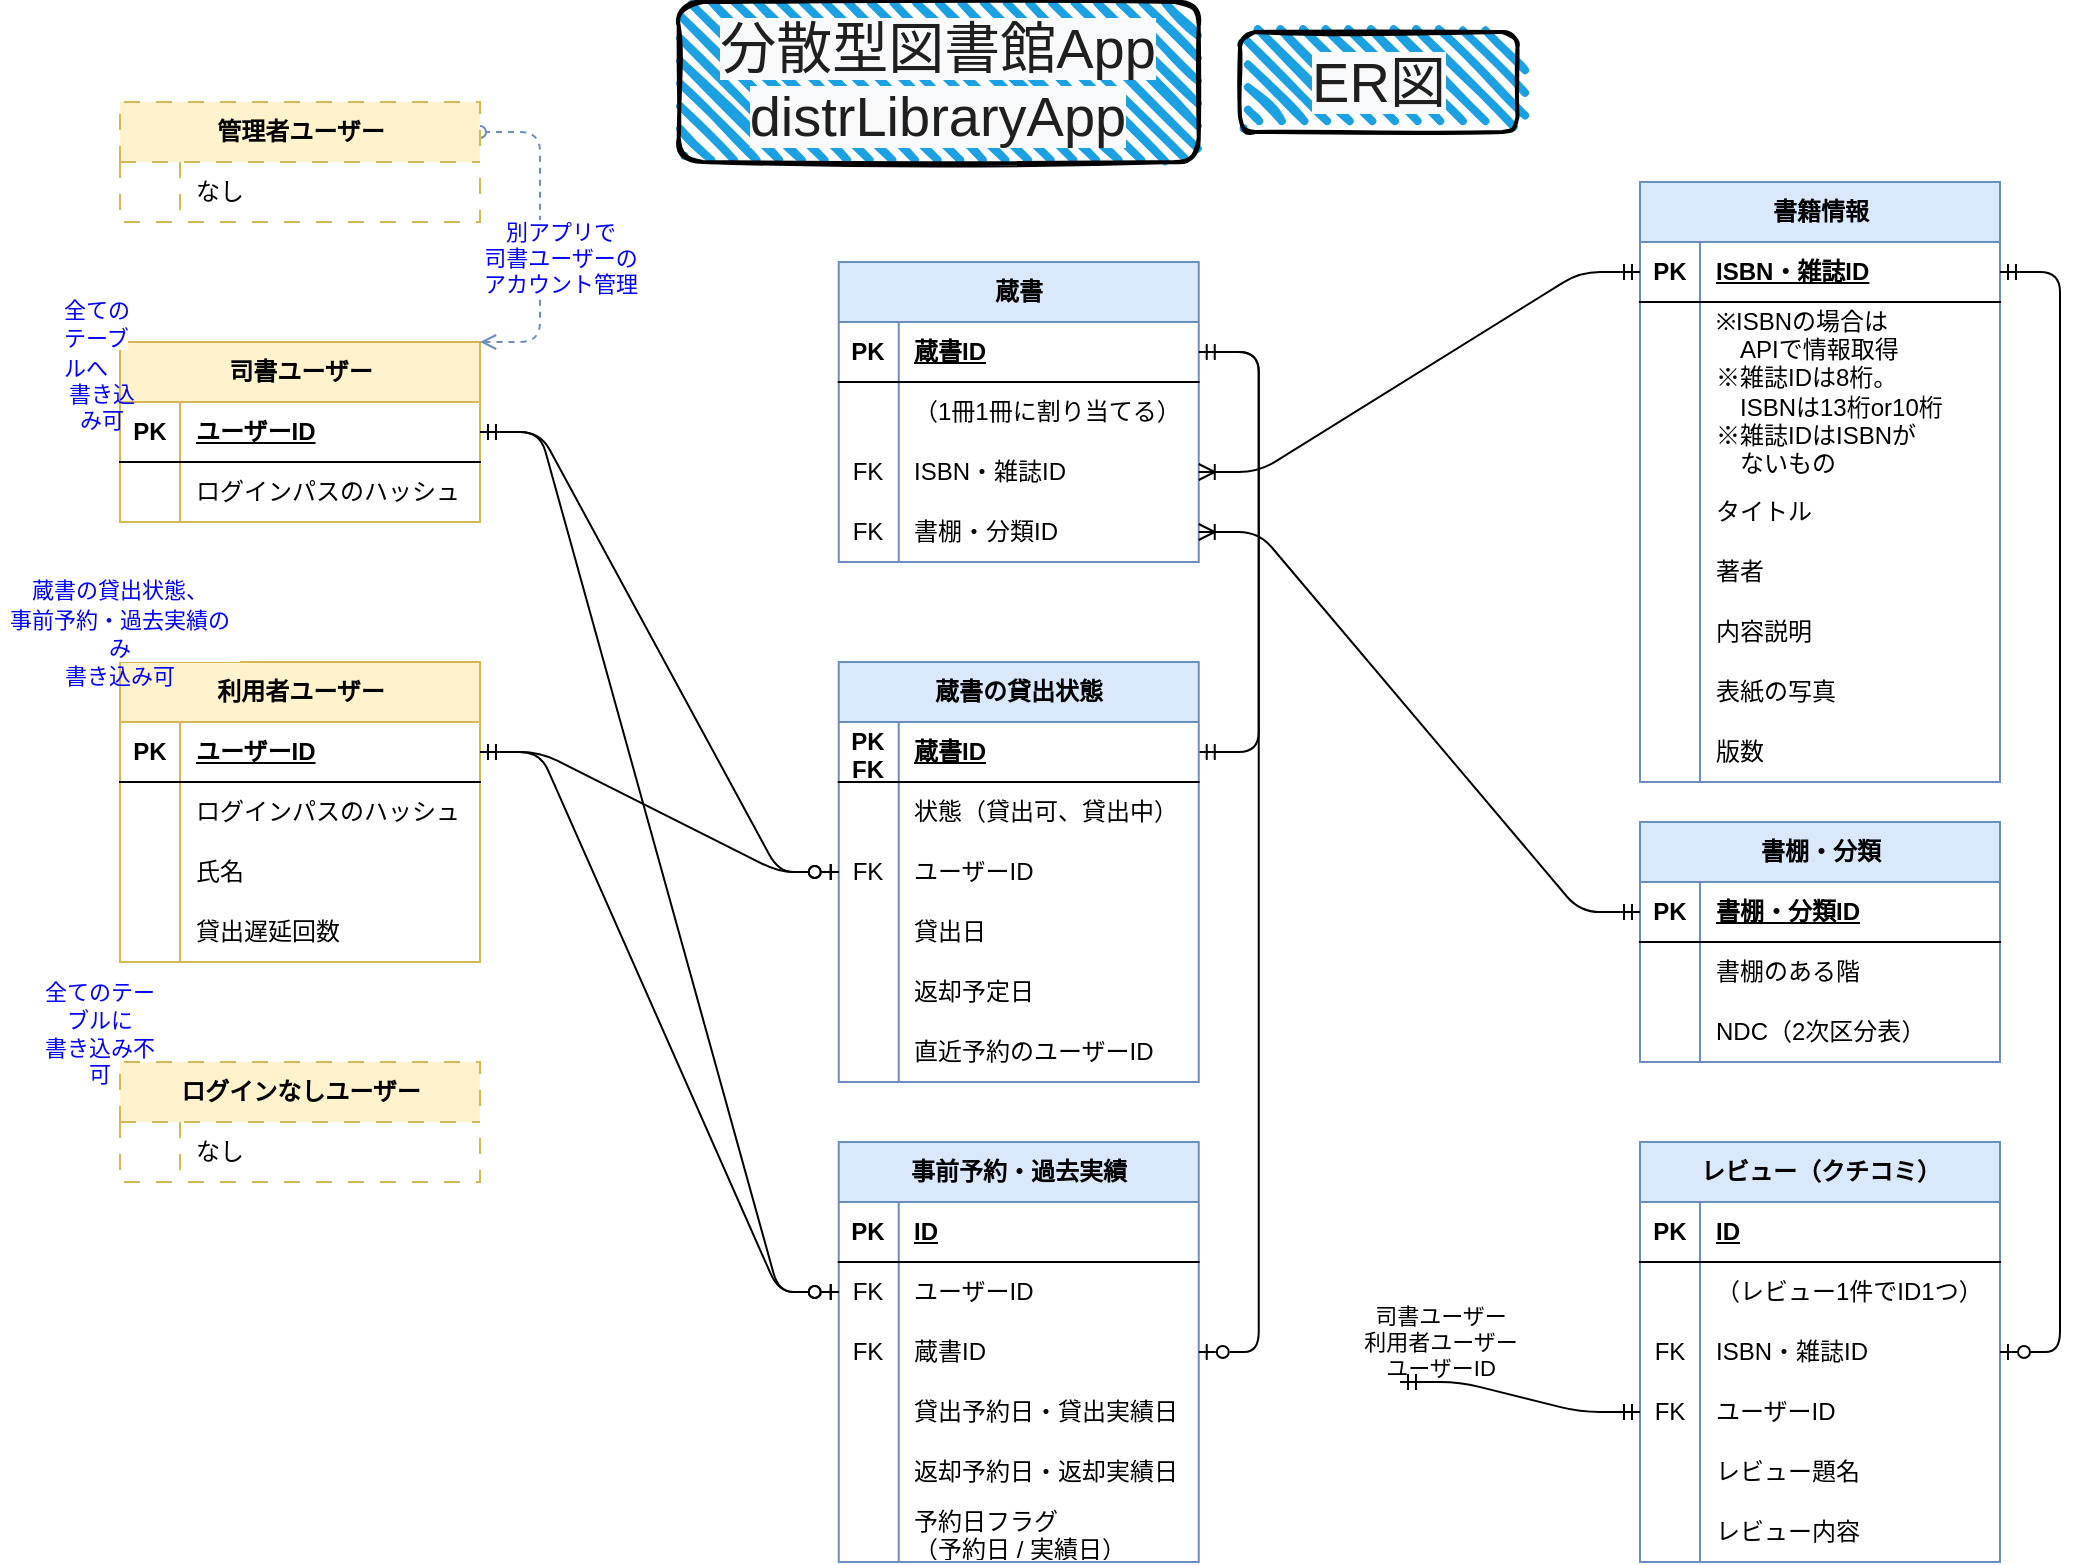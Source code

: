 <mxfile version="26.2.5">
  <diagram id="R2lEEEUBdFMjLlhIrx00" name="Page-1">
    <mxGraphModel grid="1" page="1" gridSize="10" guides="1" tooltips="1" connect="1" arrows="1" fold="1" pageScale="1" pageWidth="1169" pageHeight="827" math="0" shadow="0" extFonts="Permanent Marker^https://fonts.googleapis.com/css?family=Permanent+Marker">
      <root>
        <mxCell id="0" />
        <mxCell id="1" parent="0" />
        <mxCell id="C-vyLk0tnHw3VtMMgP7b-1" value="" style="edgeStyle=entityRelationEdgeStyle;endArrow=ERmandOne;startArrow=ERmandOne;endFill=0;startFill=0;entryX=1;entryY=0.5;entryDx=0;entryDy=0;exitX=1;exitY=0.5;exitDx=0;exitDy=0;" edge="1" parent="1" source="77YYhsw10-Gqk82-uz-k-6" target="_Y7g4FXj0yYsQkiBIo5L-108">
          <mxGeometry width="100" height="100" relative="1" as="geometry">
            <mxPoint x="620" y="400" as="sourcePoint" />
            <mxPoint x="612.37" y="205" as="targetPoint" />
            <Array as="points">
              <mxPoint x="753" y="123.51" />
              <mxPoint x="853" y="40.01" />
              <mxPoint x="853" y="40.01" />
              <mxPoint x="623" y="480" />
              <mxPoint x="623" y="490" />
              <mxPoint x="863" y="40.01" />
              <mxPoint x="793" y="43.51" />
            </Array>
          </mxGeometry>
        </mxCell>
        <mxCell id="_Y7g4FXj0yYsQkiBIo5L-14" value="司書ユーザー" style="shape=table;startSize=30;container=1;collapsible=1;childLayout=tableLayout;fixedRows=1;rowLines=0;fontStyle=1;align=center;resizeLast=1;html=1;fillColor=#fff2cc;strokeColor=#d6b656;" vertex="1" parent="1">
          <mxGeometry x="80" y="200" width="180" height="90" as="geometry" />
        </mxCell>
        <mxCell id="_Y7g4FXj0yYsQkiBIo5L-15" value="" style="shape=tableRow;horizontal=0;startSize=0;swimlaneHead=0;swimlaneBody=0;fillColor=none;collapsible=0;dropTarget=0;points=[[0,0.5],[1,0.5]];portConstraint=eastwest;top=0;left=0;right=0;bottom=1;" vertex="1" parent="_Y7g4FXj0yYsQkiBIo5L-14">
          <mxGeometry y="30" width="180" height="30" as="geometry" />
        </mxCell>
        <mxCell id="_Y7g4FXj0yYsQkiBIo5L-16" value="PK" style="shape=partialRectangle;connectable=0;fillColor=none;top=0;left=0;bottom=0;right=0;fontStyle=1;overflow=hidden;whiteSpace=wrap;html=1;" vertex="1" parent="_Y7g4FXj0yYsQkiBIo5L-15">
          <mxGeometry width="30" height="30" as="geometry">
            <mxRectangle width="30" height="30" as="alternateBounds" />
          </mxGeometry>
        </mxCell>
        <mxCell id="_Y7g4FXj0yYsQkiBIo5L-17" value="ユーザーID" style="shape=partialRectangle;connectable=0;fillColor=none;top=0;left=0;bottom=0;right=0;align=left;spacingLeft=6;fontStyle=5;overflow=hidden;whiteSpace=wrap;html=1;" vertex="1" parent="_Y7g4FXj0yYsQkiBIo5L-15">
          <mxGeometry x="30" width="150" height="30" as="geometry">
            <mxRectangle width="150" height="30" as="alternateBounds" />
          </mxGeometry>
        </mxCell>
        <mxCell id="tmTmyLNm6n83cFQeTP1N-41" value="" style="shape=tableRow;horizontal=0;startSize=0;swimlaneHead=0;swimlaneBody=0;fillColor=none;collapsible=0;dropTarget=0;points=[[0,0.5],[1,0.5]];portConstraint=eastwest;top=0;left=0;right=0;bottom=0;" vertex="1" parent="_Y7g4FXj0yYsQkiBIo5L-14">
          <mxGeometry y="60" width="180" height="30" as="geometry" />
        </mxCell>
        <mxCell id="tmTmyLNm6n83cFQeTP1N-42" value="" style="shape=partialRectangle;connectable=0;fillColor=none;top=0;left=0;bottom=0;right=0;editable=1;overflow=hidden;whiteSpace=wrap;html=1;" vertex="1" parent="tmTmyLNm6n83cFQeTP1N-41">
          <mxGeometry width="30" height="30" as="geometry">
            <mxRectangle width="30" height="30" as="alternateBounds" />
          </mxGeometry>
        </mxCell>
        <mxCell id="tmTmyLNm6n83cFQeTP1N-43" value="ログインパスのハッシュ" style="shape=partialRectangle;connectable=0;fillColor=none;top=0;left=0;bottom=0;right=0;align=left;spacingLeft=6;overflow=hidden;whiteSpace=wrap;html=1;" vertex="1" parent="tmTmyLNm6n83cFQeTP1N-41">
          <mxGeometry x="30" width="150" height="30" as="geometry">
            <mxRectangle width="150" height="30" as="alternateBounds" />
          </mxGeometry>
        </mxCell>
        <mxCell id="_Y7g4FXj0yYsQkiBIo5L-27" value="利用者ユーザー" style="shape=table;startSize=30;container=1;collapsible=1;childLayout=tableLayout;fixedRows=1;rowLines=0;fontStyle=1;align=center;resizeLast=1;html=1;fillColor=#fff2cc;strokeColor=#d6b656;" vertex="1" parent="1">
          <mxGeometry x="80" y="360" width="180" height="150" as="geometry" />
        </mxCell>
        <mxCell id="_Y7g4FXj0yYsQkiBIo5L-28" value="" style="shape=tableRow;horizontal=0;startSize=0;swimlaneHead=0;swimlaneBody=0;fillColor=none;collapsible=0;dropTarget=0;points=[[0,0.5],[1,0.5]];portConstraint=eastwest;top=0;left=0;right=0;bottom=1;" vertex="1" parent="_Y7g4FXj0yYsQkiBIo5L-27">
          <mxGeometry y="30" width="180" height="30" as="geometry" />
        </mxCell>
        <mxCell id="_Y7g4FXj0yYsQkiBIo5L-29" value="PK" style="shape=partialRectangle;connectable=0;fillColor=none;top=0;left=0;bottom=0;right=0;fontStyle=1;overflow=hidden;whiteSpace=wrap;html=1;" vertex="1" parent="_Y7g4FXj0yYsQkiBIo5L-28">
          <mxGeometry width="30" height="30" as="geometry">
            <mxRectangle width="30" height="30" as="alternateBounds" />
          </mxGeometry>
        </mxCell>
        <mxCell id="_Y7g4FXj0yYsQkiBIo5L-30" value="ユーザーID" style="shape=partialRectangle;connectable=0;fillColor=none;top=0;left=0;bottom=0;right=0;align=left;spacingLeft=6;fontStyle=5;overflow=hidden;whiteSpace=wrap;html=1;" vertex="1" parent="_Y7g4FXj0yYsQkiBIo5L-28">
          <mxGeometry x="30" width="150" height="30" as="geometry">
            <mxRectangle width="150" height="30" as="alternateBounds" />
          </mxGeometry>
        </mxCell>
        <mxCell id="tmTmyLNm6n83cFQeTP1N-38" value="" style="shape=tableRow;horizontal=0;startSize=0;swimlaneHead=0;swimlaneBody=0;fillColor=none;collapsible=0;dropTarget=0;points=[[0,0.5],[1,0.5]];portConstraint=eastwest;top=0;left=0;right=0;bottom=0;" vertex="1" parent="_Y7g4FXj0yYsQkiBIo5L-27">
          <mxGeometry y="60" width="180" height="30" as="geometry" />
        </mxCell>
        <mxCell id="tmTmyLNm6n83cFQeTP1N-39" value="" style="shape=partialRectangle;connectable=0;fillColor=none;top=0;left=0;bottom=0;right=0;editable=1;overflow=hidden;whiteSpace=wrap;html=1;" vertex="1" parent="tmTmyLNm6n83cFQeTP1N-38">
          <mxGeometry width="30" height="30" as="geometry">
            <mxRectangle width="30" height="30" as="alternateBounds" />
          </mxGeometry>
        </mxCell>
        <mxCell id="tmTmyLNm6n83cFQeTP1N-40" value="ログインパスのハッシュ" style="shape=partialRectangle;connectable=0;fillColor=none;top=0;left=0;bottom=0;right=0;align=left;spacingLeft=6;overflow=hidden;whiteSpace=wrap;html=1;" vertex="1" parent="tmTmyLNm6n83cFQeTP1N-38">
          <mxGeometry x="30" width="150" height="30" as="geometry">
            <mxRectangle width="150" height="30" as="alternateBounds" />
          </mxGeometry>
        </mxCell>
        <mxCell id="tmTmyLNm6n83cFQeTP1N-7" value="" style="shape=tableRow;horizontal=0;startSize=0;swimlaneHead=0;swimlaneBody=0;fillColor=none;collapsible=0;dropTarget=0;points=[[0,0.5],[1,0.5]];portConstraint=eastwest;top=0;left=0;right=0;bottom=0;" vertex="1" parent="_Y7g4FXj0yYsQkiBIo5L-27">
          <mxGeometry y="90" width="180" height="30" as="geometry" />
        </mxCell>
        <mxCell id="tmTmyLNm6n83cFQeTP1N-8" value="" style="shape=partialRectangle;connectable=0;fillColor=none;top=0;left=0;bottom=0;right=0;editable=1;overflow=hidden;whiteSpace=wrap;html=1;" vertex="1" parent="tmTmyLNm6n83cFQeTP1N-7">
          <mxGeometry width="30" height="30" as="geometry">
            <mxRectangle width="30" height="30" as="alternateBounds" />
          </mxGeometry>
        </mxCell>
        <mxCell id="tmTmyLNm6n83cFQeTP1N-9" value="氏名" style="shape=partialRectangle;connectable=0;fillColor=none;top=0;left=0;bottom=0;right=0;align=left;spacingLeft=6;overflow=hidden;whiteSpace=wrap;html=1;" vertex="1" parent="tmTmyLNm6n83cFQeTP1N-7">
          <mxGeometry x="30" width="150" height="30" as="geometry">
            <mxRectangle width="150" height="30" as="alternateBounds" />
          </mxGeometry>
        </mxCell>
        <mxCell id="37neNCJ6atSjVwGChZos-13" value="" style="shape=tableRow;horizontal=0;startSize=0;swimlaneHead=0;swimlaneBody=0;fillColor=none;collapsible=0;dropTarget=0;points=[[0,0.5],[1,0.5]];portConstraint=eastwest;top=0;left=0;right=0;bottom=0;" vertex="1" parent="_Y7g4FXj0yYsQkiBIo5L-27">
          <mxGeometry y="120" width="180" height="30" as="geometry" />
        </mxCell>
        <mxCell id="37neNCJ6atSjVwGChZos-14" value="" style="shape=partialRectangle;connectable=0;fillColor=none;top=0;left=0;bottom=0;right=0;editable=1;overflow=hidden;whiteSpace=wrap;html=1;" vertex="1" parent="37neNCJ6atSjVwGChZos-13">
          <mxGeometry width="30" height="30" as="geometry">
            <mxRectangle width="30" height="30" as="alternateBounds" />
          </mxGeometry>
        </mxCell>
        <mxCell id="37neNCJ6atSjVwGChZos-15" value="貸出遅延回数" style="shape=partialRectangle;connectable=0;fillColor=none;top=0;left=0;bottom=0;right=0;align=left;spacingLeft=6;overflow=hidden;whiteSpace=wrap;html=1;" vertex="1" parent="37neNCJ6atSjVwGChZos-13">
          <mxGeometry x="30" width="150" height="30" as="geometry">
            <mxRectangle width="150" height="30" as="alternateBounds" />
          </mxGeometry>
        </mxCell>
        <mxCell id="_Y7g4FXj0yYsQkiBIo5L-53" value="&lt;span style=&quot;background-color: light-dark(rgb(248, 249, 250), rgb(22, 23, 24)); color: light-dark(rgb(31, 31, 31), rgb(210, 210, 210)); font-family: inherit; font-size: 28px; text-align: left;&quot;&gt;分散型図書館App&lt;/span&gt;&lt;div&gt;&lt;span style=&quot;background-color: light-dark(rgb(248, 249, 250), rgb(22, 23, 24)); color: light-dark(rgb(31, 31, 31), rgb(210, 210, 210)); font-family: inherit; font-size: 28px; text-align: left;&quot;&gt;distrLibraryApp&lt;/span&gt;&lt;/div&gt;" style="rounded=1;whiteSpace=wrap;html=1;strokeWidth=2;fillWeight=4;hachureGap=8;hachureAngle=45;fillColor=#1ba1e2;sketch=1;" vertex="1" parent="1">
          <mxGeometry x="359.37" y="30" width="260" height="80" as="geometry" />
        </mxCell>
        <mxCell id="_Y7g4FXj0yYsQkiBIo5L-68" value="事前予約・過去実績" style="shape=table;startSize=30;container=1;collapsible=1;childLayout=tableLayout;fixedRows=1;rowLines=0;fontStyle=1;align=center;resizeLast=1;html=1;fillColor=#dae8fc;strokeColor=#6c8ebf;" vertex="1" parent="1">
          <mxGeometry x="439.37" y="600" width="180" height="210" as="geometry" />
        </mxCell>
        <mxCell id="_Y7g4FXj0yYsQkiBIo5L-69" value="" style="shape=tableRow;horizontal=0;startSize=0;swimlaneHead=0;swimlaneBody=0;fillColor=none;collapsible=0;dropTarget=0;points=[[0,0.5],[1,0.5]];portConstraint=eastwest;top=0;left=0;right=0;bottom=1;" vertex="1" parent="_Y7g4FXj0yYsQkiBIo5L-68">
          <mxGeometry y="30" width="180" height="30" as="geometry" />
        </mxCell>
        <mxCell id="_Y7g4FXj0yYsQkiBIo5L-70" value="&lt;div&gt;PK&lt;/div&gt;" style="shape=partialRectangle;connectable=0;fillColor=none;top=0;left=0;bottom=0;right=0;fontStyle=1;overflow=hidden;whiteSpace=wrap;html=1;" vertex="1" parent="_Y7g4FXj0yYsQkiBIo5L-69">
          <mxGeometry width="30" height="30" as="geometry">
            <mxRectangle width="30" height="30" as="alternateBounds" />
          </mxGeometry>
        </mxCell>
        <mxCell id="_Y7g4FXj0yYsQkiBIo5L-71" value="ID" style="shape=partialRectangle;connectable=0;fillColor=none;top=0;left=0;bottom=0;right=0;align=left;spacingLeft=6;fontStyle=5;overflow=hidden;whiteSpace=wrap;html=1;" vertex="1" parent="_Y7g4FXj0yYsQkiBIo5L-69">
          <mxGeometry x="30" width="150" height="30" as="geometry">
            <mxRectangle width="150" height="30" as="alternateBounds" />
          </mxGeometry>
        </mxCell>
        <mxCell id="_Y7g4FXj0yYsQkiBIo5L-72" value="" style="shape=tableRow;horizontal=0;startSize=0;swimlaneHead=0;swimlaneBody=0;fillColor=none;collapsible=0;dropTarget=0;points=[[0,0.5],[1,0.5]];portConstraint=eastwest;top=0;left=0;right=0;bottom=0;" vertex="1" parent="_Y7g4FXj0yYsQkiBIo5L-68">
          <mxGeometry y="60" width="180" height="30" as="geometry" />
        </mxCell>
        <mxCell id="_Y7g4FXj0yYsQkiBIo5L-73" value="FK" style="shape=partialRectangle;connectable=0;fillColor=none;top=0;left=0;bottom=0;right=0;editable=1;overflow=hidden;whiteSpace=wrap;html=1;" vertex="1" parent="_Y7g4FXj0yYsQkiBIo5L-72">
          <mxGeometry width="30" height="30" as="geometry">
            <mxRectangle width="30" height="30" as="alternateBounds" />
          </mxGeometry>
        </mxCell>
        <mxCell id="_Y7g4FXj0yYsQkiBIo5L-74" value="ユーザーID" style="shape=partialRectangle;connectable=0;fillColor=none;top=0;left=0;bottom=0;right=0;align=left;spacingLeft=6;overflow=hidden;whiteSpace=wrap;html=1;" vertex="1" parent="_Y7g4FXj0yYsQkiBIo5L-72">
          <mxGeometry x="30" width="150" height="30" as="geometry">
            <mxRectangle width="150" height="30" as="alternateBounds" />
          </mxGeometry>
        </mxCell>
        <mxCell id="_Y7g4FXj0yYsQkiBIo5L-75" value="" style="shape=tableRow;horizontal=0;startSize=0;swimlaneHead=0;swimlaneBody=0;fillColor=none;collapsible=0;dropTarget=0;points=[[0,0.5],[1,0.5]];portConstraint=eastwest;top=0;left=0;right=0;bottom=0;" vertex="1" parent="_Y7g4FXj0yYsQkiBIo5L-68">
          <mxGeometry y="90" width="180" height="30" as="geometry" />
        </mxCell>
        <mxCell id="_Y7g4FXj0yYsQkiBIo5L-76" value="FK" style="shape=partialRectangle;connectable=0;fillColor=none;top=0;left=0;bottom=0;right=0;editable=1;overflow=hidden;whiteSpace=wrap;html=1;" vertex="1" parent="_Y7g4FXj0yYsQkiBIo5L-75">
          <mxGeometry width="30" height="30" as="geometry">
            <mxRectangle width="30" height="30" as="alternateBounds" />
          </mxGeometry>
        </mxCell>
        <mxCell id="_Y7g4FXj0yYsQkiBIo5L-77" value="&lt;span style=&quot;&quot;&gt;蔵書ID&lt;/span&gt;" style="shape=partialRectangle;connectable=0;fillColor=none;top=0;left=0;bottom=0;right=0;align=left;spacingLeft=6;overflow=hidden;whiteSpace=wrap;html=1;fontStyle=0" vertex="1" parent="_Y7g4FXj0yYsQkiBIo5L-75">
          <mxGeometry x="30" width="150" height="30" as="geometry">
            <mxRectangle width="150" height="30" as="alternateBounds" />
          </mxGeometry>
        </mxCell>
        <mxCell id="_Y7g4FXj0yYsQkiBIo5L-78" value="" style="shape=tableRow;horizontal=0;startSize=0;swimlaneHead=0;swimlaneBody=0;fillColor=none;collapsible=0;dropTarget=0;points=[[0,0.5],[1,0.5]];portConstraint=eastwest;top=0;left=0;right=0;bottom=0;" vertex="1" parent="_Y7g4FXj0yYsQkiBIo5L-68">
          <mxGeometry y="120" width="180" height="30" as="geometry" />
        </mxCell>
        <mxCell id="_Y7g4FXj0yYsQkiBIo5L-79" value="" style="shape=partialRectangle;connectable=0;fillColor=none;top=0;left=0;bottom=0;right=0;editable=1;overflow=hidden;whiteSpace=wrap;html=1;" vertex="1" parent="_Y7g4FXj0yYsQkiBIo5L-78">
          <mxGeometry width="30" height="30" as="geometry">
            <mxRectangle width="30" height="30" as="alternateBounds" />
          </mxGeometry>
        </mxCell>
        <mxCell id="_Y7g4FXj0yYsQkiBIo5L-80" value="貸出予約日・貸出実績日" style="shape=partialRectangle;connectable=0;fillColor=none;top=0;left=0;bottom=0;right=0;align=left;spacingLeft=6;overflow=hidden;whiteSpace=wrap;html=1;" vertex="1" parent="_Y7g4FXj0yYsQkiBIo5L-78">
          <mxGeometry x="30" width="150" height="30" as="geometry">
            <mxRectangle width="150" height="30" as="alternateBounds" />
          </mxGeometry>
        </mxCell>
        <mxCell id="PmFUGxe7xrV8HjwGPxnn-1" value="" style="shape=tableRow;horizontal=0;startSize=0;swimlaneHead=0;swimlaneBody=0;fillColor=none;collapsible=0;dropTarget=0;points=[[0,0.5],[1,0.5]];portConstraint=eastwest;top=0;left=0;right=0;bottom=0;" vertex="1" parent="_Y7g4FXj0yYsQkiBIo5L-68">
          <mxGeometry y="150" width="180" height="30" as="geometry" />
        </mxCell>
        <mxCell id="PmFUGxe7xrV8HjwGPxnn-2" value="" style="shape=partialRectangle;connectable=0;fillColor=none;top=0;left=0;bottom=0;right=0;editable=1;overflow=hidden;whiteSpace=wrap;html=1;" vertex="1" parent="PmFUGxe7xrV8HjwGPxnn-1">
          <mxGeometry width="30" height="30" as="geometry">
            <mxRectangle width="30" height="30" as="alternateBounds" />
          </mxGeometry>
        </mxCell>
        <mxCell id="PmFUGxe7xrV8HjwGPxnn-3" value="返却予約日・返却実績日" style="shape=partialRectangle;connectable=0;fillColor=none;top=0;left=0;bottom=0;right=0;align=left;spacingLeft=6;overflow=hidden;whiteSpace=wrap;html=1;" vertex="1" parent="PmFUGxe7xrV8HjwGPxnn-1">
          <mxGeometry x="30" width="150" height="30" as="geometry">
            <mxRectangle width="150" height="30" as="alternateBounds" />
          </mxGeometry>
        </mxCell>
        <mxCell id="PmFUGxe7xrV8HjwGPxnn-4" value="" style="shape=tableRow;horizontal=0;startSize=0;swimlaneHead=0;swimlaneBody=0;fillColor=none;collapsible=0;dropTarget=0;points=[[0,0.5],[1,0.5]];portConstraint=eastwest;top=0;left=0;right=0;bottom=0;" vertex="1" parent="_Y7g4FXj0yYsQkiBIo5L-68">
          <mxGeometry y="180" width="180" height="30" as="geometry" />
        </mxCell>
        <mxCell id="PmFUGxe7xrV8HjwGPxnn-5" value="" style="shape=partialRectangle;connectable=0;fillColor=none;top=0;left=0;bottom=0;right=0;editable=1;overflow=hidden;whiteSpace=wrap;html=1;" vertex="1" parent="PmFUGxe7xrV8HjwGPxnn-4">
          <mxGeometry width="30" height="30" as="geometry">
            <mxRectangle width="30" height="30" as="alternateBounds" />
          </mxGeometry>
        </mxCell>
        <mxCell id="PmFUGxe7xrV8HjwGPxnn-6" value="予約日フラグ&lt;div&gt;（予約日 / 実績日）&lt;/div&gt;" style="shape=partialRectangle;connectable=0;fillColor=none;top=0;left=0;bottom=0;right=0;align=left;spacingLeft=6;overflow=hidden;whiteSpace=wrap;html=1;" vertex="1" parent="PmFUGxe7xrV8HjwGPxnn-4">
          <mxGeometry x="30" width="150" height="30" as="geometry">
            <mxRectangle width="150" height="30" as="alternateBounds" />
          </mxGeometry>
        </mxCell>
        <mxCell id="_Y7g4FXj0yYsQkiBIo5L-81" value="書籍情報" style="shape=table;startSize=30;container=1;collapsible=1;childLayout=tableLayout;fixedRows=1;rowLines=0;fontStyle=1;align=center;resizeLast=1;html=1;fillColor=#dae8fc;strokeColor=#6c8ebf;" vertex="1" parent="1">
          <mxGeometry x="840" y="120" width="180" height="300" as="geometry" />
        </mxCell>
        <mxCell id="_Y7g4FXj0yYsQkiBIo5L-82" value="" style="shape=tableRow;horizontal=0;startSize=0;swimlaneHead=0;swimlaneBody=0;fillColor=none;collapsible=0;dropTarget=0;points=[[0,0.5],[1,0.5]];portConstraint=eastwest;top=0;left=0;right=0;bottom=1;" vertex="1" parent="_Y7g4FXj0yYsQkiBIo5L-81">
          <mxGeometry y="30" width="180" height="30" as="geometry" />
        </mxCell>
        <mxCell id="_Y7g4FXj0yYsQkiBIo5L-83" value="PK" style="shape=partialRectangle;connectable=0;fillColor=none;top=0;left=0;bottom=0;right=0;fontStyle=1;overflow=hidden;whiteSpace=wrap;html=1;" vertex="1" parent="_Y7g4FXj0yYsQkiBIo5L-82">
          <mxGeometry width="30" height="30" as="geometry">
            <mxRectangle width="30" height="30" as="alternateBounds" />
          </mxGeometry>
        </mxCell>
        <mxCell id="_Y7g4FXj0yYsQkiBIo5L-84" value="&lt;span style=&quot;&quot;&gt;ISBN・雑誌ID&lt;/span&gt;" style="shape=partialRectangle;connectable=0;fillColor=none;top=0;left=0;bottom=0;right=0;align=left;spacingLeft=6;fontStyle=5;overflow=hidden;whiteSpace=wrap;html=1;" vertex="1" parent="_Y7g4FXj0yYsQkiBIo5L-82">
          <mxGeometry x="30" width="150" height="30" as="geometry">
            <mxRectangle width="150" height="30" as="alternateBounds" />
          </mxGeometry>
        </mxCell>
        <mxCell id="_Y7g4FXj0yYsQkiBIo5L-85" value="" style="shape=tableRow;horizontal=0;startSize=0;swimlaneHead=0;swimlaneBody=0;fillColor=none;collapsible=0;dropTarget=0;points=[[0,0.5],[1,0.5]];portConstraint=eastwest;top=0;left=0;right=0;bottom=0;" vertex="1" parent="_Y7g4FXj0yYsQkiBIo5L-81">
          <mxGeometry y="60" width="180" height="90" as="geometry" />
        </mxCell>
        <mxCell id="_Y7g4FXj0yYsQkiBIo5L-86" value="" style="shape=partialRectangle;connectable=0;fillColor=none;top=0;left=0;bottom=0;right=0;editable=1;overflow=hidden;whiteSpace=wrap;html=1;" vertex="1" parent="_Y7g4FXj0yYsQkiBIo5L-85">
          <mxGeometry width="30" height="90" as="geometry">
            <mxRectangle width="30" height="90" as="alternateBounds" />
          </mxGeometry>
        </mxCell>
        <mxCell id="_Y7g4FXj0yYsQkiBIo5L-87" value="※ISBNの場合は&lt;div&gt;　APIで情報取得&lt;/div&gt;&lt;div&gt;※雑誌IDは8桁。&lt;/div&gt;&lt;div&gt;　ISBNは13桁or10桁&lt;/div&gt;&lt;div&gt;※雑誌IDはISBNが&lt;/div&gt;&lt;div&gt;　ないもの&lt;/div&gt;" style="shape=partialRectangle;connectable=0;fillColor=none;top=0;left=0;bottom=0;right=0;align=left;spacingLeft=6;overflow=hidden;whiteSpace=wrap;html=1;" vertex="1" parent="_Y7g4FXj0yYsQkiBIo5L-85">
          <mxGeometry x="30" width="150" height="90" as="geometry">
            <mxRectangle width="150" height="90" as="alternateBounds" />
          </mxGeometry>
        </mxCell>
        <mxCell id="8o_5aNnY9Rnic8Xg4Isd-3" value="" style="shape=tableRow;horizontal=0;startSize=0;swimlaneHead=0;swimlaneBody=0;fillColor=none;collapsible=0;dropTarget=0;points=[[0,0.5],[1,0.5]];portConstraint=eastwest;top=0;left=0;right=0;bottom=0;" vertex="1" parent="_Y7g4FXj0yYsQkiBIo5L-81">
          <mxGeometry y="150" width="180" height="30" as="geometry" />
        </mxCell>
        <mxCell id="8o_5aNnY9Rnic8Xg4Isd-4" value="" style="shape=partialRectangle;connectable=0;fillColor=none;top=0;left=0;bottom=0;right=0;editable=1;overflow=hidden;whiteSpace=wrap;html=1;" vertex="1" parent="8o_5aNnY9Rnic8Xg4Isd-3">
          <mxGeometry width="30" height="30" as="geometry">
            <mxRectangle width="30" height="30" as="alternateBounds" />
          </mxGeometry>
        </mxCell>
        <mxCell id="8o_5aNnY9Rnic8Xg4Isd-5" value="タイトル" style="shape=partialRectangle;connectable=0;fillColor=none;top=0;left=0;bottom=0;right=0;align=left;spacingLeft=6;overflow=hidden;whiteSpace=wrap;html=1;" vertex="1" parent="8o_5aNnY9Rnic8Xg4Isd-3">
          <mxGeometry x="30" width="150" height="30" as="geometry">
            <mxRectangle width="150" height="30" as="alternateBounds" />
          </mxGeometry>
        </mxCell>
        <mxCell id="8o_5aNnY9Rnic8Xg4Isd-6" value="" style="shape=tableRow;horizontal=0;startSize=0;swimlaneHead=0;swimlaneBody=0;fillColor=none;collapsible=0;dropTarget=0;points=[[0,0.5],[1,0.5]];portConstraint=eastwest;top=0;left=0;right=0;bottom=0;" vertex="1" parent="_Y7g4FXj0yYsQkiBIo5L-81">
          <mxGeometry y="180" width="180" height="30" as="geometry" />
        </mxCell>
        <mxCell id="8o_5aNnY9Rnic8Xg4Isd-7" value="" style="shape=partialRectangle;connectable=0;fillColor=none;top=0;left=0;bottom=0;right=0;editable=1;overflow=hidden;whiteSpace=wrap;html=1;" vertex="1" parent="8o_5aNnY9Rnic8Xg4Isd-6">
          <mxGeometry width="30" height="30" as="geometry">
            <mxRectangle width="30" height="30" as="alternateBounds" />
          </mxGeometry>
        </mxCell>
        <mxCell id="8o_5aNnY9Rnic8Xg4Isd-8" value="著者" style="shape=partialRectangle;connectable=0;fillColor=none;top=0;left=0;bottom=0;right=0;align=left;spacingLeft=6;overflow=hidden;whiteSpace=wrap;html=1;" vertex="1" parent="8o_5aNnY9Rnic8Xg4Isd-6">
          <mxGeometry x="30" width="150" height="30" as="geometry">
            <mxRectangle width="150" height="30" as="alternateBounds" />
          </mxGeometry>
        </mxCell>
        <mxCell id="8o_5aNnY9Rnic8Xg4Isd-9" value="" style="shape=tableRow;horizontal=0;startSize=0;swimlaneHead=0;swimlaneBody=0;fillColor=none;collapsible=0;dropTarget=0;points=[[0,0.5],[1,0.5]];portConstraint=eastwest;top=0;left=0;right=0;bottom=0;" vertex="1" parent="_Y7g4FXj0yYsQkiBIo5L-81">
          <mxGeometry y="210" width="180" height="30" as="geometry" />
        </mxCell>
        <mxCell id="8o_5aNnY9Rnic8Xg4Isd-10" value="" style="shape=partialRectangle;connectable=0;fillColor=none;top=0;left=0;bottom=0;right=0;editable=1;overflow=hidden;whiteSpace=wrap;html=1;" vertex="1" parent="8o_5aNnY9Rnic8Xg4Isd-9">
          <mxGeometry width="30" height="30" as="geometry">
            <mxRectangle width="30" height="30" as="alternateBounds" />
          </mxGeometry>
        </mxCell>
        <mxCell id="8o_5aNnY9Rnic8Xg4Isd-11" value="内容説明" style="shape=partialRectangle;connectable=0;fillColor=none;top=0;left=0;bottom=0;right=0;align=left;spacingLeft=6;overflow=hidden;whiteSpace=wrap;html=1;" vertex="1" parent="8o_5aNnY9Rnic8Xg4Isd-9">
          <mxGeometry x="30" width="150" height="30" as="geometry">
            <mxRectangle width="150" height="30" as="alternateBounds" />
          </mxGeometry>
        </mxCell>
        <mxCell id="8o_5aNnY9Rnic8Xg4Isd-12" value="" style="shape=tableRow;horizontal=0;startSize=0;swimlaneHead=0;swimlaneBody=0;fillColor=none;collapsible=0;dropTarget=0;points=[[0,0.5],[1,0.5]];portConstraint=eastwest;top=0;left=0;right=0;bottom=0;" vertex="1" parent="_Y7g4FXj0yYsQkiBIo5L-81">
          <mxGeometry y="240" width="180" height="30" as="geometry" />
        </mxCell>
        <mxCell id="8o_5aNnY9Rnic8Xg4Isd-13" value="" style="shape=partialRectangle;connectable=0;fillColor=none;top=0;left=0;bottom=0;right=0;editable=1;overflow=hidden;whiteSpace=wrap;html=1;" vertex="1" parent="8o_5aNnY9Rnic8Xg4Isd-12">
          <mxGeometry width="30" height="30" as="geometry">
            <mxRectangle width="30" height="30" as="alternateBounds" />
          </mxGeometry>
        </mxCell>
        <mxCell id="8o_5aNnY9Rnic8Xg4Isd-14" value="表紙の写真" style="shape=partialRectangle;connectable=0;fillColor=none;top=0;left=0;bottom=0;right=0;align=left;spacingLeft=6;overflow=hidden;whiteSpace=wrap;html=1;" vertex="1" parent="8o_5aNnY9Rnic8Xg4Isd-12">
          <mxGeometry x="30" width="150" height="30" as="geometry">
            <mxRectangle width="150" height="30" as="alternateBounds" />
          </mxGeometry>
        </mxCell>
        <mxCell id="8o_5aNnY9Rnic8Xg4Isd-39" value="" style="shape=tableRow;horizontal=0;startSize=0;swimlaneHead=0;swimlaneBody=0;fillColor=none;collapsible=0;dropTarget=0;points=[[0,0.5],[1,0.5]];portConstraint=eastwest;top=0;left=0;right=0;bottom=0;" vertex="1" parent="_Y7g4FXj0yYsQkiBIo5L-81">
          <mxGeometry y="270" width="180" height="30" as="geometry" />
        </mxCell>
        <mxCell id="8o_5aNnY9Rnic8Xg4Isd-40" value="" style="shape=partialRectangle;connectable=0;fillColor=none;top=0;left=0;bottom=0;right=0;editable=1;overflow=hidden;whiteSpace=wrap;html=1;" vertex="1" parent="8o_5aNnY9Rnic8Xg4Isd-39">
          <mxGeometry width="30" height="30" as="geometry">
            <mxRectangle width="30" height="30" as="alternateBounds" />
          </mxGeometry>
        </mxCell>
        <mxCell id="8o_5aNnY9Rnic8Xg4Isd-41" value="版数" style="shape=partialRectangle;connectable=0;fillColor=none;top=0;left=0;bottom=0;right=0;align=left;spacingLeft=6;overflow=hidden;whiteSpace=wrap;html=1;" vertex="1" parent="8o_5aNnY9Rnic8Xg4Isd-39">
          <mxGeometry x="30" width="150" height="30" as="geometry">
            <mxRectangle width="150" height="30" as="alternateBounds" />
          </mxGeometry>
        </mxCell>
        <mxCell id="_Y7g4FXj0yYsQkiBIo5L-107" value="蔵書" style="shape=table;startSize=30;container=1;collapsible=1;childLayout=tableLayout;fixedRows=1;rowLines=0;fontStyle=1;align=center;resizeLast=1;html=1;fillColor=#dae8fc;strokeColor=#6c8ebf;" vertex="1" parent="1">
          <mxGeometry x="439.37" y="160" width="180" height="150" as="geometry" />
        </mxCell>
        <mxCell id="_Y7g4FXj0yYsQkiBIo5L-108" value="" style="shape=tableRow;horizontal=0;startSize=0;swimlaneHead=0;swimlaneBody=0;fillColor=none;collapsible=0;dropTarget=0;points=[[0,0.5],[1,0.5]];portConstraint=eastwest;top=0;left=0;right=0;bottom=1;" vertex="1" parent="_Y7g4FXj0yYsQkiBIo5L-107">
          <mxGeometry y="30" width="180" height="30" as="geometry" />
        </mxCell>
        <mxCell id="_Y7g4FXj0yYsQkiBIo5L-109" value="PK" style="shape=partialRectangle;connectable=0;fillColor=none;top=0;left=0;bottom=0;right=0;fontStyle=1;overflow=hidden;whiteSpace=wrap;html=1;" vertex="1" parent="_Y7g4FXj0yYsQkiBIo5L-108">
          <mxGeometry width="30" height="30" as="geometry">
            <mxRectangle width="30" height="30" as="alternateBounds" />
          </mxGeometry>
        </mxCell>
        <mxCell id="_Y7g4FXj0yYsQkiBIo5L-110" value="蔵書ID" style="shape=partialRectangle;connectable=0;fillColor=none;top=0;left=0;bottom=0;right=0;align=left;spacingLeft=6;fontStyle=5;overflow=hidden;whiteSpace=wrap;html=1;" vertex="1" parent="_Y7g4FXj0yYsQkiBIo5L-108">
          <mxGeometry x="30" width="150" height="30" as="geometry">
            <mxRectangle width="150" height="30" as="alternateBounds" />
          </mxGeometry>
        </mxCell>
        <mxCell id="77YYhsw10-Gqk82-uz-k-21" value="" style="shape=tableRow;horizontal=0;startSize=0;swimlaneHead=0;swimlaneBody=0;fillColor=none;collapsible=0;dropTarget=0;points=[[0,0.5],[1,0.5]];portConstraint=eastwest;top=0;left=0;right=0;bottom=0;" vertex="1" parent="_Y7g4FXj0yYsQkiBIo5L-107">
          <mxGeometry y="60" width="180" height="30" as="geometry" />
        </mxCell>
        <mxCell id="77YYhsw10-Gqk82-uz-k-22" value="" style="shape=partialRectangle;connectable=0;fillColor=none;top=0;left=0;bottom=0;right=0;editable=1;overflow=hidden;whiteSpace=wrap;html=1;" vertex="1" parent="77YYhsw10-Gqk82-uz-k-21">
          <mxGeometry width="30" height="30" as="geometry">
            <mxRectangle width="30" height="30" as="alternateBounds" />
          </mxGeometry>
        </mxCell>
        <mxCell id="77YYhsw10-Gqk82-uz-k-23" value="（1冊1冊に割り当てる）" style="shape=partialRectangle;connectable=0;fillColor=none;top=0;left=0;bottom=0;right=0;align=left;spacingLeft=6;overflow=hidden;whiteSpace=wrap;html=1;" vertex="1" parent="77YYhsw10-Gqk82-uz-k-21">
          <mxGeometry x="30" width="150" height="30" as="geometry">
            <mxRectangle width="150" height="30" as="alternateBounds" />
          </mxGeometry>
        </mxCell>
        <mxCell id="_Y7g4FXj0yYsQkiBIo5L-111" value="" style="shape=tableRow;horizontal=0;startSize=0;swimlaneHead=0;swimlaneBody=0;fillColor=none;collapsible=0;dropTarget=0;points=[[0,0.5],[1,0.5]];portConstraint=eastwest;top=0;left=0;right=0;bottom=0;" vertex="1" parent="_Y7g4FXj0yYsQkiBIo5L-107">
          <mxGeometry y="90" width="180" height="30" as="geometry" />
        </mxCell>
        <mxCell id="_Y7g4FXj0yYsQkiBIo5L-112" value="FK" style="shape=partialRectangle;connectable=0;fillColor=none;top=0;left=0;bottom=0;right=0;editable=1;overflow=hidden;whiteSpace=wrap;html=1;" vertex="1" parent="_Y7g4FXj0yYsQkiBIo5L-111">
          <mxGeometry width="30" height="30" as="geometry">
            <mxRectangle width="30" height="30" as="alternateBounds" />
          </mxGeometry>
        </mxCell>
        <mxCell id="_Y7g4FXj0yYsQkiBIo5L-113" value="ISBN・雑誌ID" style="shape=partialRectangle;connectable=0;fillColor=none;top=0;left=0;bottom=0;right=0;align=left;spacingLeft=6;overflow=hidden;whiteSpace=wrap;html=1;" vertex="1" parent="_Y7g4FXj0yYsQkiBIo5L-111">
          <mxGeometry x="30" width="150" height="30" as="geometry">
            <mxRectangle width="150" height="30" as="alternateBounds" />
          </mxGeometry>
        </mxCell>
        <mxCell id="77YYhsw10-Gqk82-uz-k-2" value="" style="shape=tableRow;horizontal=0;startSize=0;swimlaneHead=0;swimlaneBody=0;fillColor=none;collapsible=0;dropTarget=0;points=[[0,0.5],[1,0.5]];portConstraint=eastwest;top=0;left=0;right=0;bottom=0;" vertex="1" parent="_Y7g4FXj0yYsQkiBIo5L-107">
          <mxGeometry y="120" width="180" height="30" as="geometry" />
        </mxCell>
        <mxCell id="77YYhsw10-Gqk82-uz-k-3" value="FK" style="shape=partialRectangle;connectable=0;fillColor=none;top=0;left=0;bottom=0;right=0;editable=1;overflow=hidden;whiteSpace=wrap;html=1;" vertex="1" parent="77YYhsw10-Gqk82-uz-k-2">
          <mxGeometry width="30" height="30" as="geometry">
            <mxRectangle width="30" height="30" as="alternateBounds" />
          </mxGeometry>
        </mxCell>
        <mxCell id="77YYhsw10-Gqk82-uz-k-4" value="書棚・分類ID" style="shape=partialRectangle;connectable=0;fillColor=none;top=0;left=0;bottom=0;right=0;align=left;spacingLeft=6;overflow=hidden;whiteSpace=wrap;html=1;" vertex="1" parent="77YYhsw10-Gqk82-uz-k-2">
          <mxGeometry x="30" width="150" height="30" as="geometry">
            <mxRectangle width="150" height="30" as="alternateBounds" />
          </mxGeometry>
        </mxCell>
        <mxCell id="tmTmyLNm6n83cFQeTP1N-28" value="" style="edgeStyle=entityRelationEdgeStyle;endArrow=oval;startArrow=open;endFill=0;startFill=0;fillColor=#dae8fc;strokeColor=#6c8ebf;dashed=1;entryX=1;entryY=0.25;entryDx=0;entryDy=0;" edge="1" parent="1" target="8o_5aNnY9Rnic8Xg4Isd-32">
          <mxGeometry width="100" height="100" relative="1" as="geometry">
            <mxPoint x="260" y="200" as="sourcePoint" />
            <mxPoint x="320" y="90" as="targetPoint" />
            <Array as="points">
              <mxPoint x="-118.56" y="236.49" />
              <mxPoint x="-158.56" y="316.49" />
              <mxPoint x="150" y="150" />
              <mxPoint x="150" y="160" />
            </Array>
          </mxGeometry>
        </mxCell>
        <mxCell id="tmTmyLNm6n83cFQeTP1N-29" value="&lt;div&gt;別アプリで&lt;/div&gt;&lt;div&gt;司書ユーザーの&lt;/div&gt;アカウント管理" style="edgeLabel;html=1;align=center;verticalAlign=middle;resizable=0;points=[];fontColor=#0000FF;" vertex="1" connectable="0" parent="tmTmyLNm6n83cFQeTP1N-28">
          <mxGeometry x="-0.119" y="-3" relative="1" as="geometry">
            <mxPoint x="7" as="offset" />
          </mxGeometry>
        </mxCell>
        <mxCell id="tmTmyLNm6n83cFQeTP1N-62" value="&lt;span style=&quot;background-color: light-dark(rgb(248, 249, 250), rgb(22, 23, 24)); color: light-dark(rgb(31, 31, 31), rgb(210, 210, 210)); font-family: inherit; font-size: 28px; text-align: left;&quot;&gt;ER図&lt;/span&gt;" style="rounded=1;whiteSpace=wrap;html=1;strokeWidth=2;fillWeight=4;hachureGap=8;hachureAngle=45;fillColor=#1ba1e2;sketch=1;" vertex="1" parent="1">
          <mxGeometry x="640" y="45" width="138.75" height="50" as="geometry" />
        </mxCell>
        <mxCell id="77YYhsw10-Gqk82-uz-k-5" value="蔵書の貸出状態" style="shape=table;startSize=30;container=1;collapsible=1;childLayout=tableLayout;fixedRows=1;rowLines=0;fontStyle=1;align=center;resizeLast=1;html=1;fillColor=#dae8fc;strokeColor=#6c8ebf;" vertex="1" parent="1">
          <mxGeometry x="439.37" y="360" width="180" height="210" as="geometry" />
        </mxCell>
        <mxCell id="77YYhsw10-Gqk82-uz-k-6" value="" style="shape=tableRow;horizontal=0;startSize=0;swimlaneHead=0;swimlaneBody=0;fillColor=none;collapsible=0;dropTarget=0;points=[[0,0.5],[1,0.5]];portConstraint=eastwest;top=0;left=0;right=0;bottom=1;" vertex="1" parent="77YYhsw10-Gqk82-uz-k-5">
          <mxGeometry y="30" width="180" height="30" as="geometry" />
        </mxCell>
        <mxCell id="77YYhsw10-Gqk82-uz-k-7" value="&lt;div&gt;PK&lt;/div&gt;&lt;div&gt;FK&lt;/div&gt;" style="shape=partialRectangle;connectable=0;fillColor=none;top=0;left=0;bottom=0;right=0;fontStyle=1;overflow=hidden;whiteSpace=wrap;html=1;" vertex="1" parent="77YYhsw10-Gqk82-uz-k-6">
          <mxGeometry width="30" height="30" as="geometry">
            <mxRectangle width="30" height="30" as="alternateBounds" />
          </mxGeometry>
        </mxCell>
        <mxCell id="77YYhsw10-Gqk82-uz-k-8" value="蔵書ID" style="shape=partialRectangle;connectable=0;fillColor=none;top=0;left=0;bottom=0;right=0;align=left;spacingLeft=6;fontStyle=5;overflow=hidden;whiteSpace=wrap;html=1;" vertex="1" parent="77YYhsw10-Gqk82-uz-k-6">
          <mxGeometry x="30" width="150" height="30" as="geometry">
            <mxRectangle width="150" height="30" as="alternateBounds" />
          </mxGeometry>
        </mxCell>
        <mxCell id="ZGrm1AKoCZtrhc1p-q93-52" value="" style="shape=tableRow;horizontal=0;startSize=0;swimlaneHead=0;swimlaneBody=0;fillColor=none;collapsible=0;dropTarget=0;points=[[0,0.5],[1,0.5]];portConstraint=eastwest;top=0;left=0;right=0;bottom=0;" vertex="1" parent="77YYhsw10-Gqk82-uz-k-5">
          <mxGeometry y="60" width="180" height="30" as="geometry" />
        </mxCell>
        <mxCell id="ZGrm1AKoCZtrhc1p-q93-53" value="" style="shape=partialRectangle;connectable=0;fillColor=none;top=0;left=0;bottom=0;right=0;editable=1;overflow=hidden;whiteSpace=wrap;html=1;" vertex="1" parent="ZGrm1AKoCZtrhc1p-q93-52">
          <mxGeometry width="30" height="30" as="geometry">
            <mxRectangle width="30" height="30" as="alternateBounds" />
          </mxGeometry>
        </mxCell>
        <mxCell id="ZGrm1AKoCZtrhc1p-q93-54" value="状態（貸出可、貸出中）" style="shape=partialRectangle;connectable=0;fillColor=none;top=0;left=0;bottom=0;right=0;align=left;spacingLeft=6;overflow=hidden;whiteSpace=wrap;html=1;" vertex="1" parent="ZGrm1AKoCZtrhc1p-q93-52">
          <mxGeometry x="30" width="150" height="30" as="geometry">
            <mxRectangle width="150" height="30" as="alternateBounds" />
          </mxGeometry>
        </mxCell>
        <mxCell id="ZGrm1AKoCZtrhc1p-q93-55" value="" style="shape=tableRow;horizontal=0;startSize=0;swimlaneHead=0;swimlaneBody=0;fillColor=none;collapsible=0;dropTarget=0;points=[[0,0.5],[1,0.5]];portConstraint=eastwest;top=0;left=0;right=0;bottom=0;" vertex="1" parent="77YYhsw10-Gqk82-uz-k-5">
          <mxGeometry y="90" width="180" height="30" as="geometry" />
        </mxCell>
        <mxCell id="ZGrm1AKoCZtrhc1p-q93-56" value="FK" style="shape=partialRectangle;connectable=0;fillColor=none;top=0;left=0;bottom=0;right=0;editable=1;overflow=hidden;whiteSpace=wrap;html=1;" vertex="1" parent="ZGrm1AKoCZtrhc1p-q93-55">
          <mxGeometry width="30" height="30" as="geometry">
            <mxRectangle width="30" height="30" as="alternateBounds" />
          </mxGeometry>
        </mxCell>
        <mxCell id="ZGrm1AKoCZtrhc1p-q93-57" value="ユーザーID" style="shape=partialRectangle;connectable=0;fillColor=none;top=0;left=0;bottom=0;right=0;align=left;spacingLeft=6;overflow=hidden;whiteSpace=wrap;html=1;" vertex="1" parent="ZGrm1AKoCZtrhc1p-q93-55">
          <mxGeometry x="30" width="150" height="30" as="geometry">
            <mxRectangle width="150" height="30" as="alternateBounds" />
          </mxGeometry>
        </mxCell>
        <mxCell id="ZGrm1AKoCZtrhc1p-q93-58" value="" style="shape=tableRow;horizontal=0;startSize=0;swimlaneHead=0;swimlaneBody=0;fillColor=none;collapsible=0;dropTarget=0;points=[[0,0.5],[1,0.5]];portConstraint=eastwest;top=0;left=0;right=0;bottom=0;" vertex="1" parent="77YYhsw10-Gqk82-uz-k-5">
          <mxGeometry y="120" width="180" height="30" as="geometry" />
        </mxCell>
        <mxCell id="ZGrm1AKoCZtrhc1p-q93-59" value="" style="shape=partialRectangle;connectable=0;fillColor=none;top=0;left=0;bottom=0;right=0;editable=1;overflow=hidden;whiteSpace=wrap;html=1;" vertex="1" parent="ZGrm1AKoCZtrhc1p-q93-58">
          <mxGeometry width="30" height="30" as="geometry">
            <mxRectangle width="30" height="30" as="alternateBounds" />
          </mxGeometry>
        </mxCell>
        <mxCell id="ZGrm1AKoCZtrhc1p-q93-60" value="貸出日" style="shape=partialRectangle;connectable=0;fillColor=none;top=0;left=0;bottom=0;right=0;align=left;spacingLeft=6;overflow=hidden;whiteSpace=wrap;html=1;" vertex="1" parent="ZGrm1AKoCZtrhc1p-q93-58">
          <mxGeometry x="30" width="150" height="30" as="geometry">
            <mxRectangle width="150" height="30" as="alternateBounds" />
          </mxGeometry>
        </mxCell>
        <mxCell id="77YYhsw10-Gqk82-uz-k-9" value="" style="shape=tableRow;horizontal=0;startSize=0;swimlaneHead=0;swimlaneBody=0;fillColor=none;collapsible=0;dropTarget=0;points=[[0,0.5],[1,0.5]];portConstraint=eastwest;top=0;left=0;right=0;bottom=0;" vertex="1" parent="77YYhsw10-Gqk82-uz-k-5">
          <mxGeometry y="150" width="180" height="30" as="geometry" />
        </mxCell>
        <mxCell id="77YYhsw10-Gqk82-uz-k-10" value="" style="shape=partialRectangle;connectable=0;fillColor=none;top=0;left=0;bottom=0;right=0;editable=1;overflow=hidden;whiteSpace=wrap;html=1;" vertex="1" parent="77YYhsw10-Gqk82-uz-k-9">
          <mxGeometry width="30" height="30" as="geometry">
            <mxRectangle width="30" height="30" as="alternateBounds" />
          </mxGeometry>
        </mxCell>
        <mxCell id="77YYhsw10-Gqk82-uz-k-11" value="返却予定日" style="shape=partialRectangle;connectable=0;fillColor=none;top=0;left=0;bottom=0;right=0;align=left;spacingLeft=6;overflow=hidden;whiteSpace=wrap;html=1;" vertex="1" parent="77YYhsw10-Gqk82-uz-k-9">
          <mxGeometry x="30" width="150" height="30" as="geometry">
            <mxRectangle width="150" height="30" as="alternateBounds" />
          </mxGeometry>
        </mxCell>
        <mxCell id="ZGrm1AKoCZtrhc1p-q93-70" value="" style="shape=tableRow;horizontal=0;startSize=0;swimlaneHead=0;swimlaneBody=0;fillColor=none;collapsible=0;dropTarget=0;points=[[0,0.5],[1,0.5]];portConstraint=eastwest;top=0;left=0;right=0;bottom=0;" vertex="1" parent="77YYhsw10-Gqk82-uz-k-5">
          <mxGeometry y="180" width="180" height="30" as="geometry" />
        </mxCell>
        <mxCell id="ZGrm1AKoCZtrhc1p-q93-71" value="" style="shape=partialRectangle;connectable=0;fillColor=none;top=0;left=0;bottom=0;right=0;editable=1;overflow=hidden;whiteSpace=wrap;html=1;" vertex="1" parent="ZGrm1AKoCZtrhc1p-q93-70">
          <mxGeometry width="30" height="30" as="geometry">
            <mxRectangle width="30" height="30" as="alternateBounds" />
          </mxGeometry>
        </mxCell>
        <mxCell id="ZGrm1AKoCZtrhc1p-q93-72" value="直近予約のユーザーID" style="shape=partialRectangle;connectable=0;fillColor=none;top=0;left=0;bottom=0;right=0;align=left;spacingLeft=6;overflow=hidden;whiteSpace=wrap;html=1;" vertex="1" parent="ZGrm1AKoCZtrhc1p-q93-70">
          <mxGeometry x="30" width="150" height="30" as="geometry">
            <mxRectangle width="150" height="30" as="alternateBounds" />
          </mxGeometry>
        </mxCell>
        <mxCell id="ZGrm1AKoCZtrhc1p-q93-1" value="レビュー（クチコミ）" style="shape=table;startSize=30;container=1;collapsible=1;childLayout=tableLayout;fixedRows=1;rowLines=0;fontStyle=1;align=center;resizeLast=1;html=1;fillColor=#dae8fc;strokeColor=#6c8ebf;" vertex="1" parent="1">
          <mxGeometry x="840" y="600" width="180" height="210" as="geometry" />
        </mxCell>
        <mxCell id="ZGrm1AKoCZtrhc1p-q93-2" value="" style="shape=tableRow;horizontal=0;startSize=0;swimlaneHead=0;swimlaneBody=0;fillColor=none;collapsible=0;dropTarget=0;points=[[0,0.5],[1,0.5]];portConstraint=eastwest;top=0;left=0;right=0;bottom=1;" vertex="1" parent="ZGrm1AKoCZtrhc1p-q93-1">
          <mxGeometry y="30" width="180" height="30" as="geometry" />
        </mxCell>
        <mxCell id="ZGrm1AKoCZtrhc1p-q93-3" value="PK" style="shape=partialRectangle;connectable=0;fillColor=none;top=0;left=0;bottom=0;right=0;fontStyle=1;overflow=hidden;whiteSpace=wrap;html=1;" vertex="1" parent="ZGrm1AKoCZtrhc1p-q93-2">
          <mxGeometry width="30" height="30" as="geometry">
            <mxRectangle width="30" height="30" as="alternateBounds" />
          </mxGeometry>
        </mxCell>
        <mxCell id="ZGrm1AKoCZtrhc1p-q93-4" value="ID" style="shape=partialRectangle;connectable=0;fillColor=none;top=0;left=0;bottom=0;right=0;align=left;spacingLeft=6;fontStyle=5;overflow=hidden;whiteSpace=wrap;html=1;" vertex="1" parent="ZGrm1AKoCZtrhc1p-q93-2">
          <mxGeometry x="30" width="150" height="30" as="geometry">
            <mxRectangle width="150" height="30" as="alternateBounds" />
          </mxGeometry>
        </mxCell>
        <mxCell id="ZGrm1AKoCZtrhc1p-q93-64" value="" style="shape=tableRow;horizontal=0;startSize=0;swimlaneHead=0;swimlaneBody=0;fillColor=none;collapsible=0;dropTarget=0;points=[[0,0.5],[1,0.5]];portConstraint=eastwest;top=0;left=0;right=0;bottom=0;" vertex="1" parent="ZGrm1AKoCZtrhc1p-q93-1">
          <mxGeometry y="60" width="180" height="30" as="geometry" />
        </mxCell>
        <mxCell id="ZGrm1AKoCZtrhc1p-q93-65" value="" style="shape=partialRectangle;connectable=0;fillColor=none;top=0;left=0;bottom=0;right=0;editable=1;overflow=hidden;whiteSpace=wrap;html=1;" vertex="1" parent="ZGrm1AKoCZtrhc1p-q93-64">
          <mxGeometry width="30" height="30" as="geometry">
            <mxRectangle width="30" height="30" as="alternateBounds" />
          </mxGeometry>
        </mxCell>
        <mxCell id="ZGrm1AKoCZtrhc1p-q93-66" value="（レビュー1件でID1つ）" style="shape=partialRectangle;connectable=0;fillColor=none;top=0;left=0;bottom=0;right=0;align=left;spacingLeft=6;overflow=hidden;whiteSpace=wrap;html=1;" vertex="1" parent="ZGrm1AKoCZtrhc1p-q93-64">
          <mxGeometry x="30" width="150" height="30" as="geometry">
            <mxRectangle width="150" height="30" as="alternateBounds" />
          </mxGeometry>
        </mxCell>
        <mxCell id="ZGrm1AKoCZtrhc1p-q93-61" value="" style="shape=tableRow;horizontal=0;startSize=0;swimlaneHead=0;swimlaneBody=0;fillColor=none;collapsible=0;dropTarget=0;points=[[0,0.5],[1,0.5]];portConstraint=eastwest;top=0;left=0;right=0;bottom=0;" vertex="1" parent="ZGrm1AKoCZtrhc1p-q93-1">
          <mxGeometry y="90" width="180" height="30" as="geometry" />
        </mxCell>
        <mxCell id="ZGrm1AKoCZtrhc1p-q93-62" value="FK" style="shape=partialRectangle;connectable=0;fillColor=none;top=0;left=0;bottom=0;right=0;editable=1;overflow=hidden;whiteSpace=wrap;html=1;" vertex="1" parent="ZGrm1AKoCZtrhc1p-q93-61">
          <mxGeometry width="30" height="30" as="geometry">
            <mxRectangle width="30" height="30" as="alternateBounds" />
          </mxGeometry>
        </mxCell>
        <mxCell id="ZGrm1AKoCZtrhc1p-q93-63" value="ISBN・雑誌ID" style="shape=partialRectangle;connectable=0;fillColor=none;top=0;left=0;bottom=0;right=0;align=left;spacingLeft=6;overflow=hidden;whiteSpace=wrap;html=1;" vertex="1" parent="ZGrm1AKoCZtrhc1p-q93-61">
          <mxGeometry x="30" width="150" height="30" as="geometry">
            <mxRectangle width="150" height="30" as="alternateBounds" />
          </mxGeometry>
        </mxCell>
        <mxCell id="ZGrm1AKoCZtrhc1p-q93-8" value="" style="shape=tableRow;horizontal=0;startSize=0;swimlaneHead=0;swimlaneBody=0;fillColor=none;collapsible=0;dropTarget=0;points=[[0,0.5],[1,0.5]];portConstraint=eastwest;top=0;left=0;right=0;bottom=0;" vertex="1" parent="ZGrm1AKoCZtrhc1p-q93-1">
          <mxGeometry y="120" width="180" height="30" as="geometry" />
        </mxCell>
        <mxCell id="ZGrm1AKoCZtrhc1p-q93-9" value="FK" style="shape=partialRectangle;connectable=0;fillColor=none;top=0;left=0;bottom=0;right=0;editable=1;overflow=hidden;whiteSpace=wrap;html=1;" vertex="1" parent="ZGrm1AKoCZtrhc1p-q93-8">
          <mxGeometry width="30" height="30" as="geometry">
            <mxRectangle width="30" height="30" as="alternateBounds" />
          </mxGeometry>
        </mxCell>
        <mxCell id="ZGrm1AKoCZtrhc1p-q93-10" value="ユーザーID" style="shape=partialRectangle;connectable=0;fillColor=none;top=0;left=0;bottom=0;right=0;align=left;spacingLeft=6;overflow=hidden;whiteSpace=wrap;html=1;" vertex="1" parent="ZGrm1AKoCZtrhc1p-q93-8">
          <mxGeometry x="30" width="150" height="30" as="geometry">
            <mxRectangle width="150" height="30" as="alternateBounds" />
          </mxGeometry>
        </mxCell>
        <mxCell id="ZGrm1AKoCZtrhc1p-q93-11" value="" style="shape=tableRow;horizontal=0;startSize=0;swimlaneHead=0;swimlaneBody=0;fillColor=none;collapsible=0;dropTarget=0;points=[[0,0.5],[1,0.5]];portConstraint=eastwest;top=0;left=0;right=0;bottom=0;" vertex="1" parent="ZGrm1AKoCZtrhc1p-q93-1">
          <mxGeometry y="150" width="180" height="30" as="geometry" />
        </mxCell>
        <mxCell id="ZGrm1AKoCZtrhc1p-q93-12" value="" style="shape=partialRectangle;connectable=0;fillColor=none;top=0;left=0;bottom=0;right=0;editable=1;overflow=hidden;whiteSpace=wrap;html=1;" vertex="1" parent="ZGrm1AKoCZtrhc1p-q93-11">
          <mxGeometry width="30" height="30" as="geometry">
            <mxRectangle width="30" height="30" as="alternateBounds" />
          </mxGeometry>
        </mxCell>
        <mxCell id="ZGrm1AKoCZtrhc1p-q93-13" value="レビュー題名" style="shape=partialRectangle;connectable=0;fillColor=none;top=0;left=0;bottom=0;right=0;align=left;spacingLeft=6;overflow=hidden;whiteSpace=wrap;html=1;" vertex="1" parent="ZGrm1AKoCZtrhc1p-q93-11">
          <mxGeometry x="30" width="150" height="30" as="geometry">
            <mxRectangle width="150" height="30" as="alternateBounds" />
          </mxGeometry>
        </mxCell>
        <mxCell id="ZGrm1AKoCZtrhc1p-q93-14" value="" style="shape=tableRow;horizontal=0;startSize=0;swimlaneHead=0;swimlaneBody=0;fillColor=none;collapsible=0;dropTarget=0;points=[[0,0.5],[1,0.5]];portConstraint=eastwest;top=0;left=0;right=0;bottom=0;" vertex="1" parent="ZGrm1AKoCZtrhc1p-q93-1">
          <mxGeometry y="180" width="180" height="30" as="geometry" />
        </mxCell>
        <mxCell id="ZGrm1AKoCZtrhc1p-q93-15" value="" style="shape=partialRectangle;connectable=0;fillColor=none;top=0;left=0;bottom=0;right=0;editable=1;overflow=hidden;whiteSpace=wrap;html=1;" vertex="1" parent="ZGrm1AKoCZtrhc1p-q93-14">
          <mxGeometry width="30" height="30" as="geometry">
            <mxRectangle width="30" height="30" as="alternateBounds" />
          </mxGeometry>
        </mxCell>
        <mxCell id="ZGrm1AKoCZtrhc1p-q93-16" value="レビュー内容" style="shape=partialRectangle;connectable=0;fillColor=none;top=0;left=0;bottom=0;right=0;align=left;spacingLeft=6;overflow=hidden;whiteSpace=wrap;html=1;" vertex="1" parent="ZGrm1AKoCZtrhc1p-q93-14">
          <mxGeometry x="30" width="150" height="30" as="geometry">
            <mxRectangle width="150" height="30" as="alternateBounds" />
          </mxGeometry>
        </mxCell>
        <mxCell id="ZGrm1AKoCZtrhc1p-q93-74" value="&lt;span style=&quot;color: rgb(0, 0, 255); font-size: 11px; text-wrap-mode: nowrap; background-color: rgb(255, 255, 255);&quot;&gt;蔵書の貸出状態、&lt;/span&gt;&lt;div&gt;&lt;span style=&quot;color: rgb(0, 0, 255); font-size: 11px; text-wrap-mode: nowrap; background-color: rgb(255, 255, 255);&quot;&gt;事前予約・過去実績のみ&lt;/span&gt;&lt;div style=&quot;color: rgb(0, 0, 255); font-size: 11px; text-wrap-mode: nowrap;&quot;&gt;書き込み可&lt;/div&gt;&lt;/div&gt;" style="text;html=1;align=center;verticalAlign=middle;whiteSpace=wrap;rounded=0;fillColor=default;" vertex="1" parent="1">
          <mxGeometry x="20" y="330" width="120" height="30" as="geometry" />
        </mxCell>
        <mxCell id="ZGrm1AKoCZtrhc1p-q93-75" value="&lt;span style=&quot;color: rgb(0, 0, 255); font-size: 11px; text-align: center; text-wrap-mode: nowrap; background-color: rgb(255, 255, 255);&quot;&gt;全てのテーブルへ&lt;/span&gt;&lt;div style=&quot;color: rgb(0, 0, 255); font-size: 11px; text-align: center; text-wrap-mode: nowrap;&quot;&gt;書き込み可&lt;/div&gt;" style="text;whiteSpace=wrap;html=1;" vertex="1" parent="1">
          <mxGeometry x="50" y="170" width="40" height="24" as="geometry" />
        </mxCell>
        <mxCell id="ZGrm1AKoCZtrhc1p-q93-81" value="" style="edgeStyle=entityRelationEdgeStyle;endArrow=ERzeroToOne;startArrow=none;endFill=0;startFill=0;entryX=1;entryY=0.5;entryDx=0;entryDy=0;exitX=1;exitY=0.5;exitDx=0;exitDy=0;" edge="1" parent="1" source="_Y7g4FXj0yYsQkiBIo5L-108" target="_Y7g4FXj0yYsQkiBIo5L-75">
          <mxGeometry width="100" height="100" relative="1" as="geometry">
            <mxPoint x="650" y="200" as="sourcePoint" />
            <mxPoint x="710" y="700" as="targetPoint" />
            <Array as="points">
              <mxPoint x="814" y="38.51" />
              <mxPoint x="884" y="35.01" />
              <mxPoint x="644" y="485" />
              <mxPoint x="700" y="440" />
              <mxPoint x="700" y="660" />
              <mxPoint x="710" y="440" />
              <mxPoint x="644" y="475" />
              <mxPoint x="874" y="35.01" />
              <mxPoint x="874" y="35.01" />
              <mxPoint x="774" y="118.51" />
            </Array>
          </mxGeometry>
        </mxCell>
        <mxCell id="ZGrm1AKoCZtrhc1p-q93-82" value="" style="edgeStyle=entityRelationEdgeStyle;endArrow=ERzeroToOne;startArrow=ERmandOne;endFill=0;startFill=0;exitX=1;exitY=0.5;exitDx=0;exitDy=0;entryX=0;entryY=0.5;entryDx=0;entryDy=0;" edge="1" parent="1" source="_Y7g4FXj0yYsQkiBIo5L-15" target="ZGrm1AKoCZtrhc1p-q93-55">
          <mxGeometry width="100" height="100" relative="1" as="geometry">
            <mxPoint x="219" y="224" as="sourcePoint" />
            <mxPoint x="440" y="494" as="targetPoint" />
            <Array as="points">
              <mxPoint x="370" y="314.5" />
              <mxPoint x="330" y="394.5" />
            </Array>
          </mxGeometry>
        </mxCell>
        <mxCell id="ZGrm1AKoCZtrhc1p-q93-83" value="" style="edgeStyle=entityRelationEdgeStyle;endArrow=ERzeroToOne;startArrow=ERmandOne;endFill=0;startFill=0;entryX=0;entryY=0.5;entryDx=0;entryDy=0;exitX=1;exitY=0.5;exitDx=0;exitDy=0;" edge="1" parent="1" source="_Y7g4FXj0yYsQkiBIo5L-28" target="ZGrm1AKoCZtrhc1p-q93-55">
          <mxGeometry width="100" height="100" relative="1" as="geometry">
            <mxPoint x="290" y="410" as="sourcePoint" />
            <mxPoint x="450" y="504" as="targetPoint" />
            <Array as="points">
              <mxPoint x="380" y="324.5" />
              <mxPoint x="340" y="404.5" />
            </Array>
          </mxGeometry>
        </mxCell>
        <mxCell id="ZGrm1AKoCZtrhc1p-q93-84" value="" style="edgeStyle=entityRelationEdgeStyle;endArrow=ERmandOne;startArrow=ERmandOne;endFill=0;startFill=0;entryX=0;entryY=0.5;entryDx=0;entryDy=0;labelBackgroundColor=none;" edge="1" parent="1" target="ZGrm1AKoCZtrhc1p-q93-8">
          <mxGeometry width="100" height="100" relative="1" as="geometry">
            <mxPoint x="720" y="720" as="sourcePoint" />
            <mxPoint x="840" y="738" as="targetPoint" />
            <Array as="points">
              <mxPoint x="771" y="593.5" />
              <mxPoint x="731" y="673.5" />
            </Array>
          </mxGeometry>
        </mxCell>
        <mxCell id="ZGrm1AKoCZtrhc1p-q93-85" value="&lt;div&gt;司書ユーザー&lt;/div&gt;&lt;div&gt;利用者ユーザー&lt;/div&gt;ユーザーID" style="edgeLabel;html=1;align=center;verticalAlign=middle;resizable=0;points=[];labelBackgroundColor=none;" connectable="0" vertex="1" parent="ZGrm1AKoCZtrhc1p-q93-84">
          <mxGeometry x="0.151" relative="1" as="geometry">
            <mxPoint x="-49" y="-30" as="offset" />
          </mxGeometry>
        </mxCell>
        <mxCell id="8o_5aNnY9Rnic8Xg4Isd-1" value="" style="edgeStyle=entityRelationEdgeStyle;endArrow=ERzeroToOne;startArrow=ERmandOne;endFill=0;startFill=0;entryX=0;entryY=0.5;entryDx=0;entryDy=0;exitX=1;exitY=0.5;exitDx=0;exitDy=0;" edge="1" parent="1" source="_Y7g4FXj0yYsQkiBIo5L-15" target="_Y7g4FXj0yYsQkiBIo5L-72">
          <mxGeometry width="100" height="100" relative="1" as="geometry">
            <mxPoint x="270" y="270" as="sourcePoint" />
            <mxPoint x="430" y="580" as="targetPoint" />
            <Array as="points">
              <mxPoint x="360" y="389.5" />
              <mxPoint x="320" y="469.5" />
            </Array>
          </mxGeometry>
        </mxCell>
        <mxCell id="8o_5aNnY9Rnic8Xg4Isd-2" value="" style="edgeStyle=entityRelationEdgeStyle;endArrow=ERzeroToOne;startArrow=ERmandOne;endFill=0;startFill=0;entryX=0;entryY=0.5;entryDx=0;entryDy=0;exitX=1;exitY=0.5;exitDx=0;exitDy=0;" edge="1" parent="1" source="_Y7g4FXj0yYsQkiBIo5L-28" target="_Y7g4FXj0yYsQkiBIo5L-72">
          <mxGeometry width="100" height="100" relative="1" as="geometry">
            <mxPoint x="270" y="435" as="sourcePoint" />
            <mxPoint x="450" y="535" as="targetPoint" />
            <Array as="points">
              <mxPoint x="390" y="354.5" />
              <mxPoint x="350" y="434.5" />
            </Array>
          </mxGeometry>
        </mxCell>
        <mxCell id="8o_5aNnY9Rnic8Xg4Isd-15" value="" style="edgeStyle=entityRelationEdgeStyle;endArrow=ERmandOne;startArrow=ERoneToMany;endFill=0;startFill=0;entryX=0;entryY=0.5;entryDx=0;entryDy=0;exitX=1;exitY=0.5;exitDx=0;exitDy=0;" edge="1" parent="1" source="_Y7g4FXj0yYsQkiBIo5L-111" target="_Y7g4FXj0yYsQkiBIo5L-82">
          <mxGeometry width="100" height="100" relative="1" as="geometry">
            <mxPoint x="620" y="290" as="sourcePoint" />
            <mxPoint x="819.87" y="170" as="targetPoint" />
            <Array as="points">
              <mxPoint x="689.87" y="148.5" />
              <mxPoint x="649.87" y="228.5" />
            </Array>
          </mxGeometry>
        </mxCell>
        <mxCell id="8o_5aNnY9Rnic8Xg4Isd-19" value="ログインなしユーザー" style="shape=table;startSize=30;container=1;collapsible=1;childLayout=tableLayout;fixedRows=1;rowLines=0;fontStyle=1;align=center;resizeLast=1;html=1;fillColor=#fff2cc;strokeColor=#d6b656;dashed=1;dashPattern=8 8;" vertex="1" parent="1">
          <mxGeometry x="80" y="560" width="180" height="60" as="geometry" />
        </mxCell>
        <mxCell id="8o_5aNnY9Rnic8Xg4Isd-23" value="" style="shape=tableRow;horizontal=0;startSize=0;swimlaneHead=0;swimlaneBody=0;fillColor=none;collapsible=0;dropTarget=0;points=[[0,0.5],[1,0.5]];portConstraint=eastwest;top=0;left=0;right=0;bottom=0;" vertex="1" parent="8o_5aNnY9Rnic8Xg4Isd-19">
          <mxGeometry y="30" width="180" height="30" as="geometry" />
        </mxCell>
        <mxCell id="8o_5aNnY9Rnic8Xg4Isd-24" value="" style="shape=partialRectangle;connectable=0;fillColor=none;top=0;left=0;bottom=0;right=0;editable=1;overflow=hidden;whiteSpace=wrap;html=1;" vertex="1" parent="8o_5aNnY9Rnic8Xg4Isd-23">
          <mxGeometry width="30" height="30" as="geometry">
            <mxRectangle width="30" height="30" as="alternateBounds" />
          </mxGeometry>
        </mxCell>
        <mxCell id="8o_5aNnY9Rnic8Xg4Isd-25" value="なし" style="shape=partialRectangle;connectable=0;fillColor=none;top=0;left=0;bottom=0;right=0;align=left;spacingLeft=6;overflow=hidden;whiteSpace=wrap;html=1;" vertex="1" parent="8o_5aNnY9Rnic8Xg4Isd-23">
          <mxGeometry x="30" width="150" height="30" as="geometry">
            <mxRectangle width="150" height="30" as="alternateBounds" />
          </mxGeometry>
        </mxCell>
        <mxCell id="8o_5aNnY9Rnic8Xg4Isd-32" value="管理者ユーザー" style="shape=table;startSize=30;container=1;collapsible=1;childLayout=tableLayout;fixedRows=1;rowLines=0;fontStyle=1;align=center;resizeLast=1;html=1;fillColor=#fff2cc;strokeColor=#d6b656;dashed=1;dashPattern=8 8;" vertex="1" parent="1">
          <mxGeometry x="80" y="80" width="180" height="60" as="geometry" />
        </mxCell>
        <mxCell id="8o_5aNnY9Rnic8Xg4Isd-33" value="" style="shape=tableRow;horizontal=0;startSize=0;swimlaneHead=0;swimlaneBody=0;fillColor=none;collapsible=0;dropTarget=0;points=[[0,0.5],[1,0.5]];portConstraint=eastwest;top=0;left=0;right=0;bottom=0;" vertex="1" parent="8o_5aNnY9Rnic8Xg4Isd-32">
          <mxGeometry y="30" width="180" height="30" as="geometry" />
        </mxCell>
        <mxCell id="8o_5aNnY9Rnic8Xg4Isd-34" value="" style="shape=partialRectangle;connectable=0;fillColor=none;top=0;left=0;bottom=0;right=0;editable=1;overflow=hidden;whiteSpace=wrap;html=1;" vertex="1" parent="8o_5aNnY9Rnic8Xg4Isd-33">
          <mxGeometry width="30" height="30" as="geometry">
            <mxRectangle width="30" height="30" as="alternateBounds" />
          </mxGeometry>
        </mxCell>
        <mxCell id="8o_5aNnY9Rnic8Xg4Isd-35" value="なし" style="shape=partialRectangle;connectable=0;fillColor=none;top=0;left=0;bottom=0;right=0;align=left;spacingLeft=6;overflow=hidden;whiteSpace=wrap;html=1;" vertex="1" parent="8o_5aNnY9Rnic8Xg4Isd-33">
          <mxGeometry x="30" width="150" height="30" as="geometry">
            <mxRectangle width="150" height="30" as="alternateBounds" />
          </mxGeometry>
        </mxCell>
        <mxCell id="ZGrm1AKoCZtrhc1p-q93-73" value="&lt;span style=&quot;color: rgb(0, 0, 255); font-size: 11px; text-wrap-mode: nowrap; background-color: rgb(255, 255, 255);&quot;&gt;全てのテーブルに&lt;/span&gt;&lt;div style=&quot;color: rgb(0, 0, 255); font-size: 11px; text-wrap-mode: nowrap;&quot;&gt;書き込み不可&lt;/div&gt;" style="text;html=1;align=center;verticalAlign=middle;whiteSpace=wrap;rounded=0;" vertex="1" parent="1">
          <mxGeometry x="40" y="530" width="60" height="30" as="geometry" />
        </mxCell>
        <mxCell id="ZGrm1AKoCZtrhc1p-q93-76" value="" style="edgeStyle=entityRelationEdgeStyle;endArrow=ERzeroToOne;startArrow=ERmandOne;endFill=0;startFill=0;entryX=1;entryY=0.5;entryDx=0;entryDy=0;" edge="1" parent="1" source="_Y7g4FXj0yYsQkiBIo5L-82" target="ZGrm1AKoCZtrhc1p-q93-61">
          <mxGeometry width="100" height="100" relative="1" as="geometry">
            <mxPoint x="780" y="210" as="sourcePoint" />
            <mxPoint x="709.38" y="570" as="targetPoint" />
            <Array as="points">
              <mxPoint x="730.1" y="354.5" />
              <mxPoint x="690.1" y="434.5" />
            </Array>
          </mxGeometry>
        </mxCell>
        <mxCell id="uFvwTq8gSLzKT0YxBIUB-1" value="書棚・分類" style="shape=table;startSize=30;container=1;collapsible=1;childLayout=tableLayout;fixedRows=1;rowLines=0;fontStyle=1;align=center;resizeLast=1;html=1;fillColor=#dae8fc;strokeColor=#6c8ebf;" vertex="1" parent="1">
          <mxGeometry x="840" y="440" width="180" height="120" as="geometry" />
        </mxCell>
        <mxCell id="uFvwTq8gSLzKT0YxBIUB-2" value="" style="shape=tableRow;horizontal=0;startSize=0;swimlaneHead=0;swimlaneBody=0;fillColor=none;collapsible=0;dropTarget=0;points=[[0,0.5],[1,0.5]];portConstraint=eastwest;top=0;left=0;right=0;bottom=1;" vertex="1" parent="uFvwTq8gSLzKT0YxBIUB-1">
          <mxGeometry y="30" width="180" height="30" as="geometry" />
        </mxCell>
        <mxCell id="uFvwTq8gSLzKT0YxBIUB-3" value="PK" style="shape=partialRectangle;connectable=0;fillColor=none;top=0;left=0;bottom=0;right=0;fontStyle=1;overflow=hidden;whiteSpace=wrap;html=1;" vertex="1" parent="uFvwTq8gSLzKT0YxBIUB-2">
          <mxGeometry width="30" height="30" as="geometry">
            <mxRectangle width="30" height="30" as="alternateBounds" />
          </mxGeometry>
        </mxCell>
        <mxCell id="uFvwTq8gSLzKT0YxBIUB-4" value="書棚・分類ID" style="shape=partialRectangle;connectable=0;fillColor=none;top=0;left=0;bottom=0;right=0;align=left;spacingLeft=6;fontStyle=5;overflow=hidden;whiteSpace=wrap;html=1;" vertex="1" parent="uFvwTq8gSLzKT0YxBIUB-2">
          <mxGeometry x="30" width="150" height="30" as="geometry">
            <mxRectangle width="150" height="30" as="alternateBounds" />
          </mxGeometry>
        </mxCell>
        <mxCell id="uFvwTq8gSLzKT0YxBIUB-5" value="" style="shape=tableRow;horizontal=0;startSize=0;swimlaneHead=0;swimlaneBody=0;fillColor=none;collapsible=0;dropTarget=0;points=[[0,0.5],[1,0.5]];portConstraint=eastwest;top=0;left=0;right=0;bottom=0;" vertex="1" parent="uFvwTq8gSLzKT0YxBIUB-1">
          <mxGeometry y="60" width="180" height="30" as="geometry" />
        </mxCell>
        <mxCell id="uFvwTq8gSLzKT0YxBIUB-6" value="" style="shape=partialRectangle;connectable=0;fillColor=none;top=0;left=0;bottom=0;right=0;editable=1;overflow=hidden;whiteSpace=wrap;html=1;" vertex="1" parent="uFvwTq8gSLzKT0YxBIUB-5">
          <mxGeometry width="30" height="30" as="geometry">
            <mxRectangle width="30" height="30" as="alternateBounds" />
          </mxGeometry>
        </mxCell>
        <mxCell id="uFvwTq8gSLzKT0YxBIUB-7" value="書棚のある階" style="shape=partialRectangle;connectable=0;fillColor=none;top=0;left=0;bottom=0;right=0;align=left;spacingLeft=6;overflow=hidden;whiteSpace=wrap;html=1;" vertex="1" parent="uFvwTq8gSLzKT0YxBIUB-5">
          <mxGeometry x="30" width="150" height="30" as="geometry">
            <mxRectangle width="150" height="30" as="alternateBounds" />
          </mxGeometry>
        </mxCell>
        <mxCell id="uFvwTq8gSLzKT0YxBIUB-8" value="" style="shape=tableRow;horizontal=0;startSize=0;swimlaneHead=0;swimlaneBody=0;fillColor=none;collapsible=0;dropTarget=0;points=[[0,0.5],[1,0.5]];portConstraint=eastwest;top=0;left=0;right=0;bottom=0;" vertex="1" parent="uFvwTq8gSLzKT0YxBIUB-1">
          <mxGeometry y="90" width="180" height="30" as="geometry" />
        </mxCell>
        <mxCell id="uFvwTq8gSLzKT0YxBIUB-9" value="" style="shape=partialRectangle;connectable=0;fillColor=none;top=0;left=0;bottom=0;right=0;editable=1;overflow=hidden;whiteSpace=wrap;html=1;" vertex="1" parent="uFvwTq8gSLzKT0YxBIUB-8">
          <mxGeometry width="30" height="30" as="geometry">
            <mxRectangle width="30" height="30" as="alternateBounds" />
          </mxGeometry>
        </mxCell>
        <mxCell id="uFvwTq8gSLzKT0YxBIUB-10" value="NDC（2次区分表&lt;span style=&quot;background-color: transparent; color: light-dark(rgb(0, 0, 0), rgb(255, 255, 255));&quot;&gt;）&lt;/span&gt;" style="shape=partialRectangle;connectable=0;fillColor=none;top=0;left=0;bottom=0;right=0;align=left;spacingLeft=6;overflow=hidden;whiteSpace=wrap;html=1;" vertex="1" parent="uFvwTq8gSLzKT0YxBIUB-8">
          <mxGeometry x="30" width="150" height="30" as="geometry">
            <mxRectangle width="150" height="30" as="alternateBounds" />
          </mxGeometry>
        </mxCell>
        <mxCell id="uFvwTq8gSLzKT0YxBIUB-20" value="" style="edgeStyle=entityRelationEdgeStyle;endArrow=ERmandOne;startArrow=ERoneToMany;endFill=0;startFill=0;entryX=0;entryY=0.5;entryDx=0;entryDy=0;exitX=1;exitY=0.5;exitDx=0;exitDy=0;" edge="1" parent="1" source="77YYhsw10-Gqk82-uz-k-2" target="uFvwTq8gSLzKT0YxBIUB-2">
          <mxGeometry width="100" height="100" relative="1" as="geometry">
            <mxPoint x="590" y="350" as="sourcePoint" />
            <mxPoint x="811" y="250" as="targetPoint" />
            <Array as="points">
              <mxPoint x="660.87" y="233.5" />
              <mxPoint x="620.87" y="313.5" />
            </Array>
          </mxGeometry>
        </mxCell>
      </root>
    </mxGraphModel>
  </diagram>
</mxfile>
